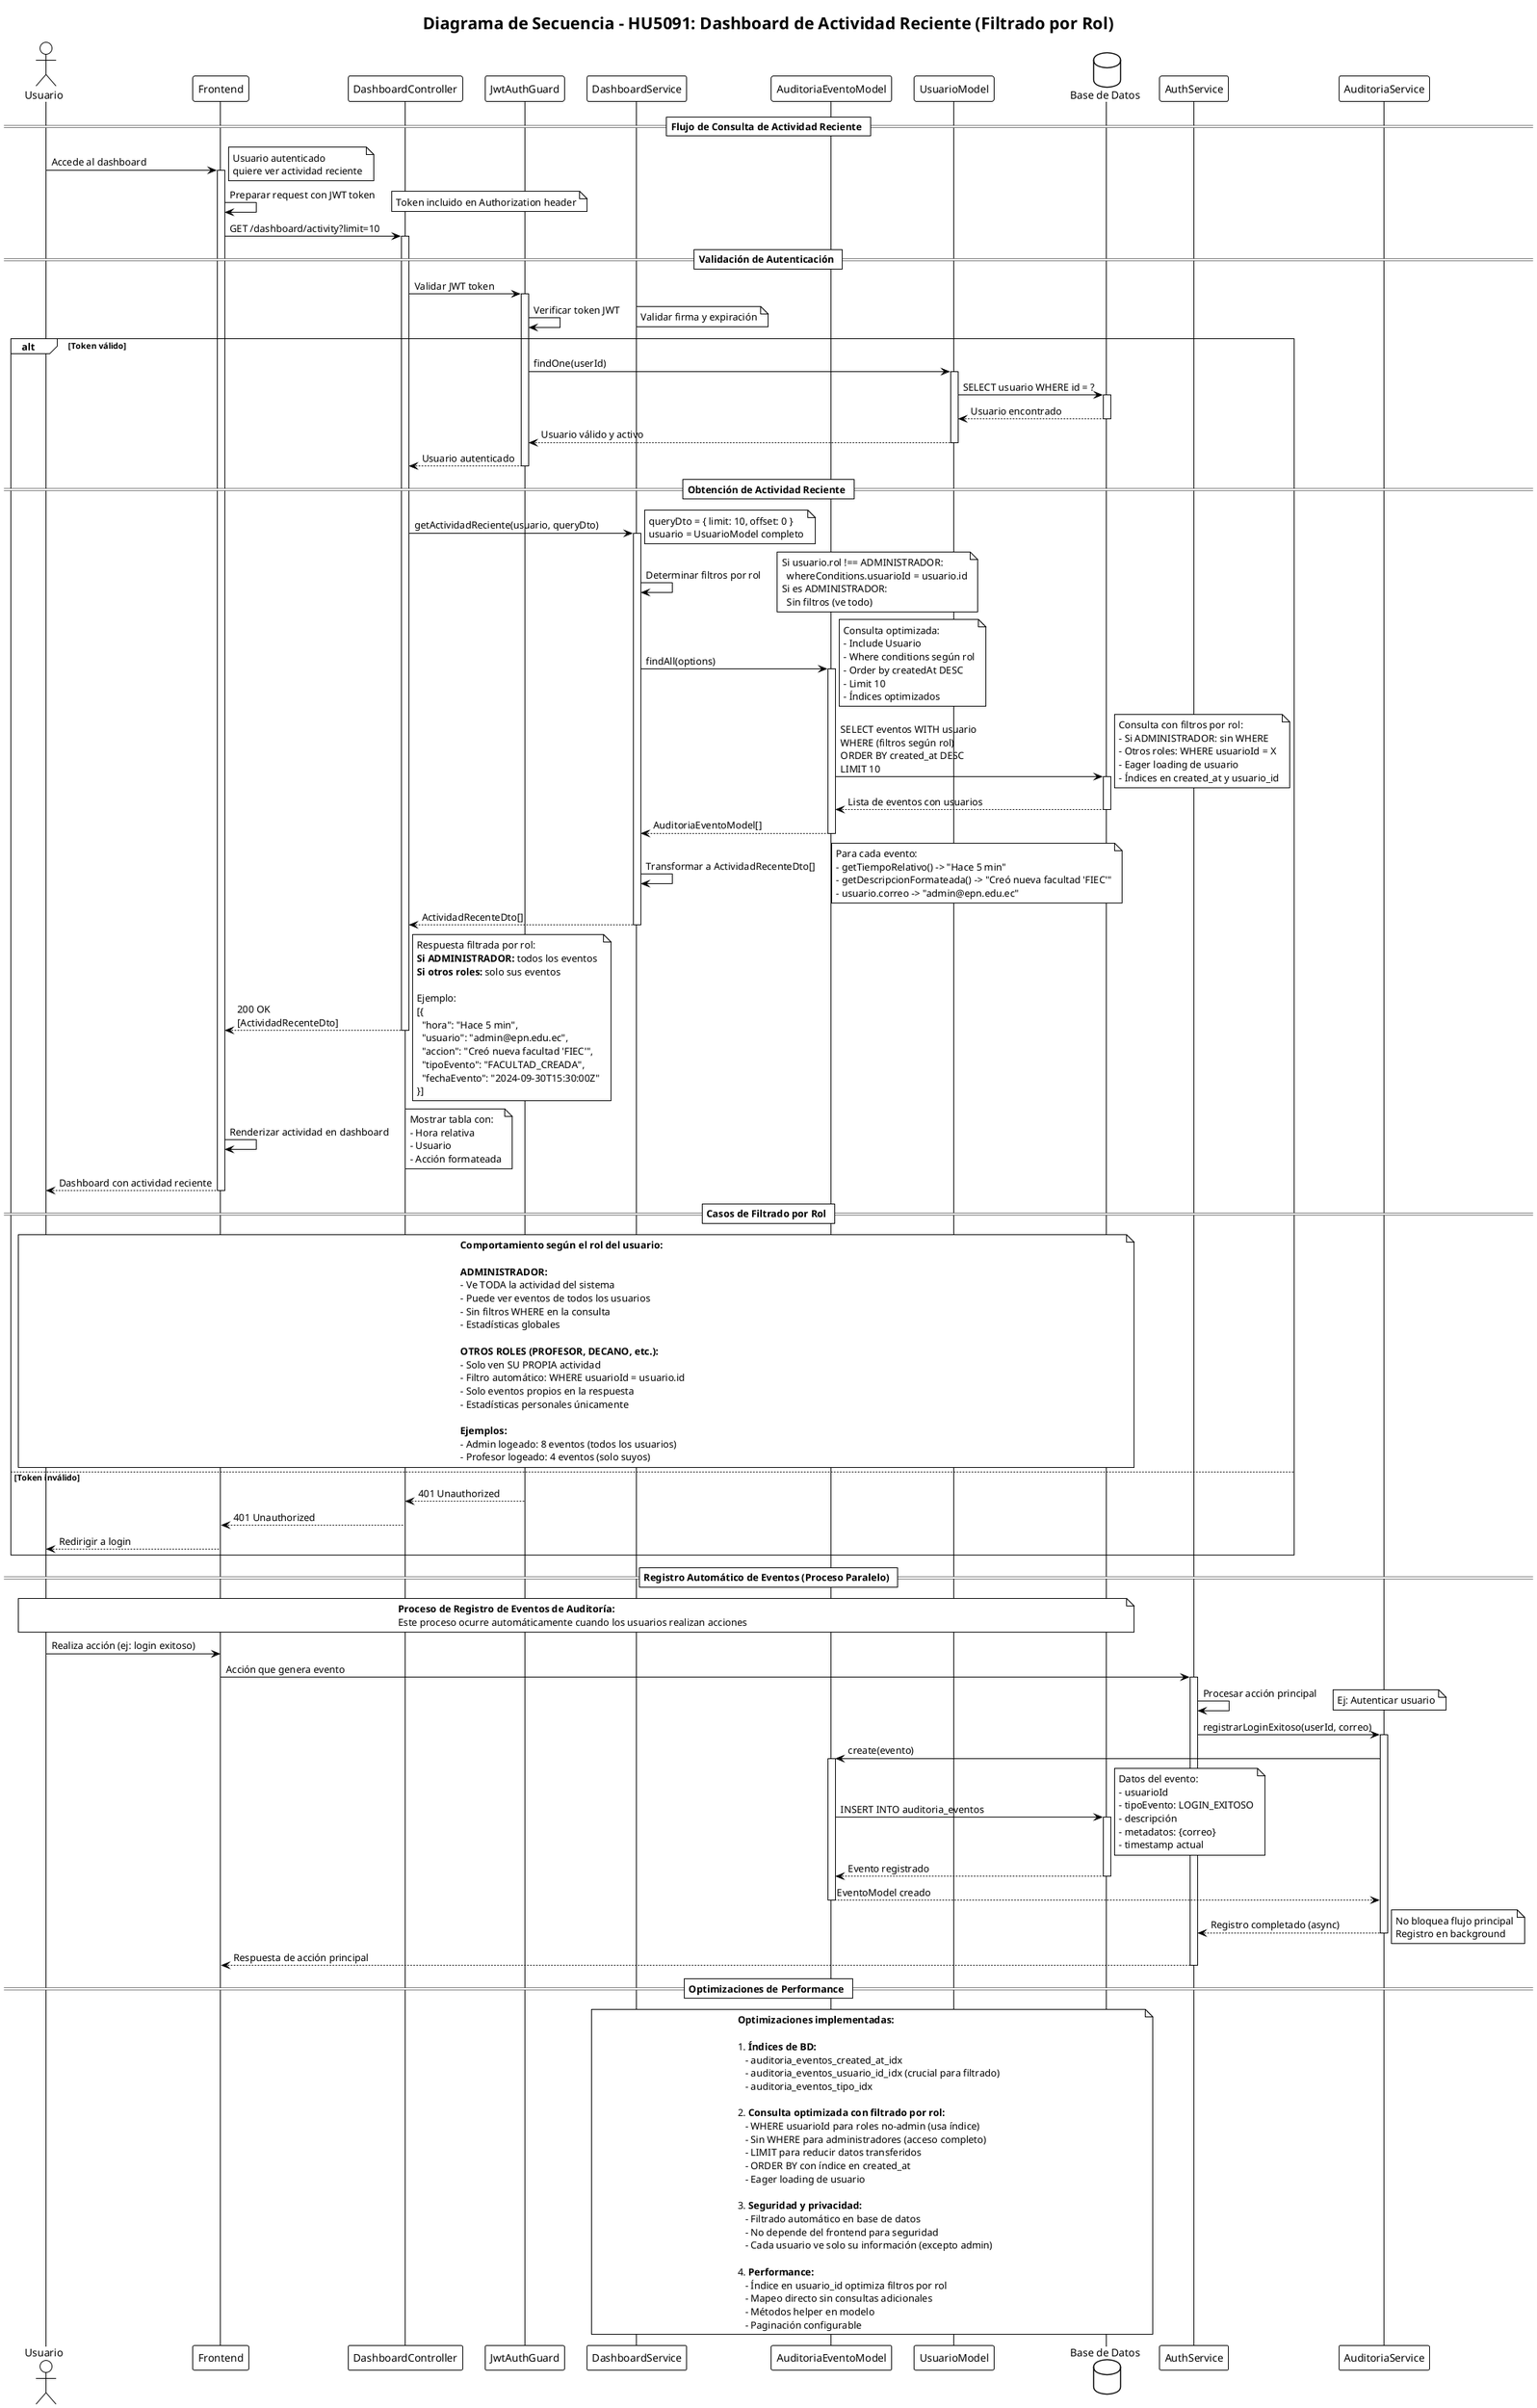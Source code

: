 @startuml HU5091-Dashboard-Activity-Sequence-Diagram
!theme plain
title Diagrama de Secuencia - HU5091: Dashboard de Actividad Reciente (Filtrado por Rol)

actor Usuario as U
participant "Frontend" as F
participant "DashboardController" as DC
participant "JwtAuthGuard" as JAG
participant "DashboardService" as DS
participant "AuditoriaEventoModel" as AEM
participant "UsuarioModel" as UM
database "Base de Datos" as DB

== Flujo de Consulta de Actividad Reciente ==

U -> F: Accede al dashboard
activate F
note right: Usuario autenticado\nquiere ver actividad reciente

F -> F: Preparar request con JWT token
note right: Token incluido en Authorization header

F -> DC: GET /dashboard/activity?limit=10
activate DC

== Validación de Autenticación ==

DC -> JAG: Validar JWT token
activate JAG

JAG -> JAG: Verificar token JWT
note right: Validar firma y expiración

alt Token válido
    JAG -> UM: findOne(userId)
    activate UM
    
    UM -> DB: SELECT usuario WHERE id = ?
    activate DB
    DB --> UM: Usuario encontrado
    deactivate DB
    
    UM --> JAG: Usuario válido y activo
    deactivate UM
    
    JAG --> DC: Usuario autenticado
    deactivate JAG
    
    == Obtención de Actividad Reciente ==
    
    DC -> DS: getActividadReciente(usuario, queryDto)
    activate DS
    note right: queryDto = { limit: 10, offset: 0 }\nusuario = UsuarioModel completo
    
    DS -> DS: Determinar filtros por rol
    note right: Si usuario.rol !== ADMINISTRADOR:\n  whereConditions.usuarioId = usuario.id\nSi es ADMINISTRADOR:\n  Sin filtros (ve todo)
    
    DS -> AEM: findAll(options)
    activate AEM
    note right: Consulta optimizada:\n- Include Usuario\n- Where conditions según rol\n- Order by createdAt DESC\n- Limit 10\n- Índices optimizados
    
    AEM -> DB: SELECT eventos WITH usuario\nWHERE (filtros según rol)\nORDER BY created_at DESC\nLIMIT 10
    activate DB
    note right: Consulta con filtros por rol:\n- Si ADMINISTRADOR: sin WHERE\n- Otros roles: WHERE usuarioId = X\n- Eager loading de usuario\n- Índices en created_at y usuario_id
    
    DB --> AEM: Lista de eventos con usuarios
    deactivate DB
    
    AEM --> DS: AuditoriaEventoModel[]
    deactivate AEM
    
    DS -> DS: Transformar a ActividadRecenteDto[]
    note right: Para cada evento:\n- getTiempoRelativo() -> "Hace 5 min"\n- getDescripcionFormateada() -> "Creó nueva facultad 'FIEC'"\n- usuario.correo -> "admin@epn.edu.ec"
    
    DS --> DC: ActividadRecenteDto[]
    deactivate DS
    
    DC --> F: 200 OK\n[ActividadRecenteDto]
    deactivate DC
    note right: Respuesta filtrada por rol:\n**Si ADMINISTRADOR:** todos los eventos\n**Si otros roles:** solo sus eventos\n\nEjemplo:\n[{\n  "hora": "Hace 5 min",\n  "usuario": "admin@epn.edu.ec",\n  "accion": "Creó nueva facultad 'FIEC'",\n  "tipoEvento": "FACULTAD_CREADA",\n  "fechaEvento": "2024-09-30T15:30:00Z"\n}]
    
    F -> F: Renderizar actividad en dashboard
    note right: Mostrar tabla con:\n- Hora relativa\n- Usuario\n- Acción formateada
    
    F --> U: Dashboard con actividad reciente
    deactivate F
    
== Casos de Filtrado por Rol ==

note over U, DB
**Comportamiento según el rol del usuario:**

**ADMINISTRADOR:**
- Ve TODA la actividad del sistema
- Puede ver eventos de todos los usuarios
- Sin filtros WHERE en la consulta
- Estadísticas globales

**OTROS ROLES (PROFESOR, DECANO, etc.):**
- Solo ven SU PROPIA actividad
- Filtro automático: WHERE usuarioId = usuario.id
- Solo eventos propios en la respuesta
- Estadísticas personales únicamente

**Ejemplos:**
- Admin logeado: 8 eventos (todos los usuarios)
- Profesor logeado: 4 eventos (solo suyos)
end note
    
else Token inválido
    JAG --> DC: 401 Unauthorized
    deactivate JAG
    
    DC --> F: 401 Unauthorized
    deactivate DC
    
    F --> U: Redirigir a login
    deactivate F
end

== Registro Automático de Eventos (Proceso Paralelo) ==

note over U, DB
**Proceso de Registro de Eventos de Auditoría:**
Este proceso ocurre automáticamente cuando los usuarios realizan acciones
end note

participant "AuthService" as AS
participant "AuditoriaService" as AudS

U -> F: Realiza acción (ej: login exitoso)
F -> AS: Acción que genera evento
activate AS

AS -> AS: Procesar acción principal
note right: Ej: Autenticar usuario

AS -> AudS: registrarLoginExitoso(userId, correo)
activate AudS

AudS -> AEM: create(evento)
activate AEM

AEM -> DB: INSERT INTO auditoria_eventos
activate DB
note right: Datos del evento:\n- usuarioId\n- tipoEvento: LOGIN_EXITOSO\n- descripción\n- metadatos: {correo}\n- timestamp actual

DB --> AEM: Evento registrado
deactivate DB

AEM --> AudS: EventoModel creado
deactivate AEM

AudS --> AS: Registro completado (async)
deactivate AudS
note right: No bloquea flujo principal\nRegistro en background

AS --> F: Respuesta de acción principal
deactivate AS

== Optimizaciones de Performance ==

note over DS, DB
**Optimizaciones implementadas:**

1. **Índices de BD:**
   - auditoria_eventos_created_at_idx
   - auditoria_eventos_usuario_id_idx (crucial para filtrado)
   - auditoria_eventos_tipo_idx

2. **Consulta optimizada con filtrado por rol:**
   - WHERE usuarioId para roles no-admin (usa índice)
   - Sin WHERE para administradores (acceso completo)
   - LIMIT para reducir datos transferidos
   - ORDER BY con índice en created_at
   - Eager loading de usuario

3. **Seguridad y privacidad:**
   - Filtrado automático en base de datos
   - No depende del frontend para seguridad
   - Cada usuario ve solo su información (excepto admin)

4. **Performance:**
   - Índice en usuario_id optimiza filtros por rol
   - Mapeo directo sin consultas adicionales
   - Métodos helper en modelo
   - Paginación configurable
end note

@enduml